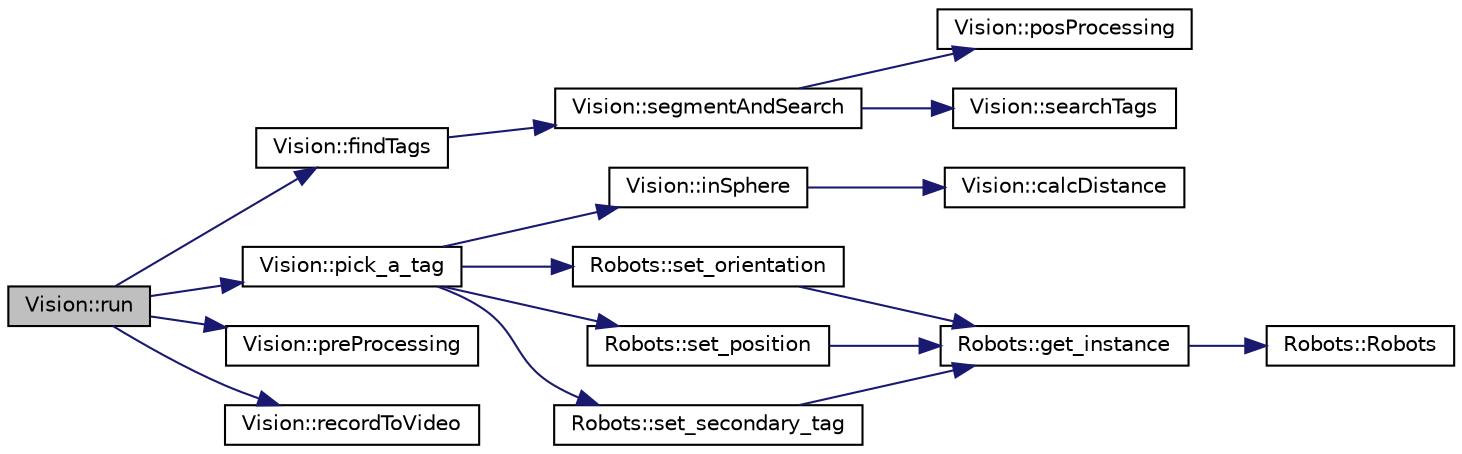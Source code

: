 digraph "Vision::run"
{
 // INTERACTIVE_SVG=YES
  edge [fontname="Helvetica",fontsize="10",labelfontname="Helvetica",labelfontsize="10"];
  node [fontname="Helvetica",fontsize="10",shape=record];
  rankdir="LR";
  Node260 [label="Vision::run",height=0.2,width=0.4,color="black", fillcolor="grey75", style="filled", fontcolor="black"];
  Node260 -> Node261 [color="midnightblue",fontsize="10",style="solid",fontname="Helvetica"];
  Node261 [label="Vision::findTags",height=0.2,width=0.4,color="black", fillcolor="white", style="filled",URL="$class_vision.html#a7321350b5ea7648219a4cd4f0f7ca48e"];
  Node261 -> Node262 [color="midnightblue",fontsize="10",style="solid",fontname="Helvetica"];
  Node262 [label="Vision::segmentAndSearch",height=0.2,width=0.4,color="black", fillcolor="white", style="filled",URL="$class_vision.html#a0e43481439b4b670f5dd66caefa09494",tooltip="invokes posProcessing() and searchTags() methods "];
  Node262 -> Node263 [color="midnightblue",fontsize="10",style="solid",fontname="Helvetica"];
  Node263 [label="Vision::posProcessing",height=0.2,width=0.4,color="black", fillcolor="white", style="filled",URL="$class_vision.html#af00cb00dca3916c4beebbd140ec8b153",tooltip="Executes medianBlur, erode and dilate. "];
  Node262 -> Node264 [color="midnightblue",fontsize="10",style="solid",fontname="Helvetica"];
  Node264 [label="Vision::searchTags",height=0.2,width=0.4,color="black", fillcolor="white", style="filled",URL="$class_vision.html#a717cabba99a7e8d5613df6dc699e31fe"];
  Node260 -> Node265 [color="midnightblue",fontsize="10",style="solid",fontname="Helvetica"];
  Node265 [label="Vision::pick_a_tag",height=0.2,width=0.4,color="black", fillcolor="white", style="filled",URL="$class_vision.html#ada61d6f3bfc003a8e0e49bb5ee3516a3",tooltip="uses inSphere() method "];
  Node265 -> Node266 [color="midnightblue",fontsize="10",style="solid",fontname="Helvetica"];
  Node266 [label="Vision::inSphere",height=0.2,width=0.4,color="black", fillcolor="white", style="filled",URL="$class_vision.html#a52fc530a0beea6bc8821cb83c5ae2cc5"];
  Node266 -> Node267 [color="midnightblue",fontsize="10",style="solid",fontname="Helvetica"];
  Node267 [label="Vision::calcDistance",height=0.2,width=0.4,color="black", fillcolor="white", style="filled",URL="$class_vision.html#a4f6f281bd1aaacad29c9e48f4d8fb1b9"];
  Node265 -> Node268 [color="midnightblue",fontsize="10",style="solid",fontname="Helvetica"];
  Node268 [label="Robots::set_orientation",height=0.2,width=0.4,color="black", fillcolor="white", style="filled",URL="$class_robots.html#a9040aa6c409fe67186aaa52f9183b7c1"];
  Node268 -> Node269 [color="midnightblue",fontsize="10",style="solid",fontname="Helvetica"];
  Node269 [label="Robots::get_instance",height=0.2,width=0.4,color="black", fillcolor="white", style="filled",URL="$class_robots.html#a589bce74db5f34af384952d48435168f"];
  Node269 -> Node270 [color="midnightblue",fontsize="10",style="solid",fontname="Helvetica"];
  Node270 [label="Robots::Robots",height=0.2,width=0.4,color="black", fillcolor="white", style="filled",URL="$class_robots.html#aa2745a48ebd3e52b9a3020f6afbcb25d",tooltip="Initializes our arrays. "];
  Node265 -> Node271 [color="midnightblue",fontsize="10",style="solid",fontname="Helvetica"];
  Node271 [label="Robots::set_position",height=0.2,width=0.4,color="black", fillcolor="white", style="filled",URL="$class_robots.html#a96ac427f418c25db0c74295f75a58cbb"];
  Node271 -> Node269 [color="midnightblue",fontsize="10",style="solid",fontname="Helvetica"];
  Node265 -> Node272 [color="midnightblue",fontsize="10",style="solid",fontname="Helvetica"];
  Node272 [label="Robots::set_secondary_tag",height=0.2,width=0.4,color="black", fillcolor="white", style="filled",URL="$class_robots.html#a40620e7ef7a3003736ab1c0b82c2b3b2"];
  Node272 -> Node269 [color="midnightblue",fontsize="10",style="solid",fontname="Helvetica"];
  Node260 -> Node273 [color="midnightblue",fontsize="10",style="solid",fontname="Helvetica"];
  Node273 [label="Vision::preProcessing",height=0.2,width=0.4,color="black", fillcolor="white", style="filled",URL="$class_vision.html#a6d23298e695a938d2491ae1f6264c694"];
  Node260 -> Node274 [color="midnightblue",fontsize="10",style="solid",fontname="Helvetica"];
  Node274 [label="Vision::recordToVideo",height=0.2,width=0.4,color="black", fillcolor="white", style="filled",URL="$class_vision.html#a2ce5281f1eb08b71952407ef2a3f5eab"];
}
